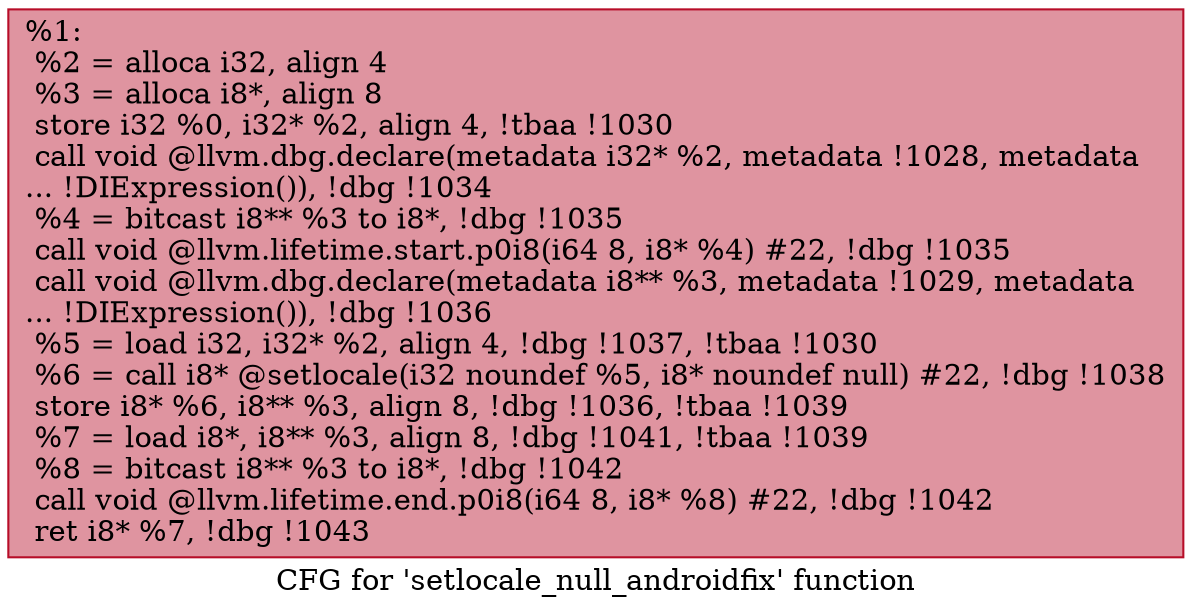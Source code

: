 digraph "CFG for 'setlocale_null_androidfix' function" {
	label="CFG for 'setlocale_null_androidfix' function";

	Node0x25412e0 [shape=record,color="#b70d28ff", style=filled, fillcolor="#b70d2870",label="{%1:\l  %2 = alloca i32, align 4\l  %3 = alloca i8*, align 8\l  store i32 %0, i32* %2, align 4, !tbaa !1030\l  call void @llvm.dbg.declare(metadata i32* %2, metadata !1028, metadata\l... !DIExpression()), !dbg !1034\l  %4 = bitcast i8** %3 to i8*, !dbg !1035\l  call void @llvm.lifetime.start.p0i8(i64 8, i8* %4) #22, !dbg !1035\l  call void @llvm.dbg.declare(metadata i8** %3, metadata !1029, metadata\l... !DIExpression()), !dbg !1036\l  %5 = load i32, i32* %2, align 4, !dbg !1037, !tbaa !1030\l  %6 = call i8* @setlocale(i32 noundef %5, i8* noundef null) #22, !dbg !1038\l  store i8* %6, i8** %3, align 8, !dbg !1036, !tbaa !1039\l  %7 = load i8*, i8** %3, align 8, !dbg !1041, !tbaa !1039\l  %8 = bitcast i8** %3 to i8*, !dbg !1042\l  call void @llvm.lifetime.end.p0i8(i64 8, i8* %8) #22, !dbg !1042\l  ret i8* %7, !dbg !1043\l}"];
}
